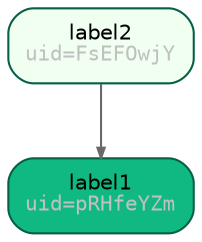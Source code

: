 digraph pRHfeYZm {
	node [color="#065f46" fillcolor=honeydew fontname=Helvetica fontsize=10 shape=box style="rounded,filled"]
	edge [arrowsize=0.5]
	pRHfeYZm [label=" <label1<BR/><FONT COLOR=\"GREY\" POINT-SIZE=\"10\" FACE=\"Monospace\">uid=pRHfeYZm</FONT>>" fillcolor="#10b981"]
	FsEFOwjY [label=<label2<BR/><FONT COLOR="GREY" POINT-SIZE="10" FACE="Monospace">uid=FsEFOwjY</FONT>>]
	pRHfeYZm [label=<label1<BR/><FONT COLOR="GREY" POINT-SIZE="10" FACE="Monospace">uid=pRHfeYZm</FONT>>]
	FsEFOwjY -> pRHfeYZm [color=dimgrey]
}
